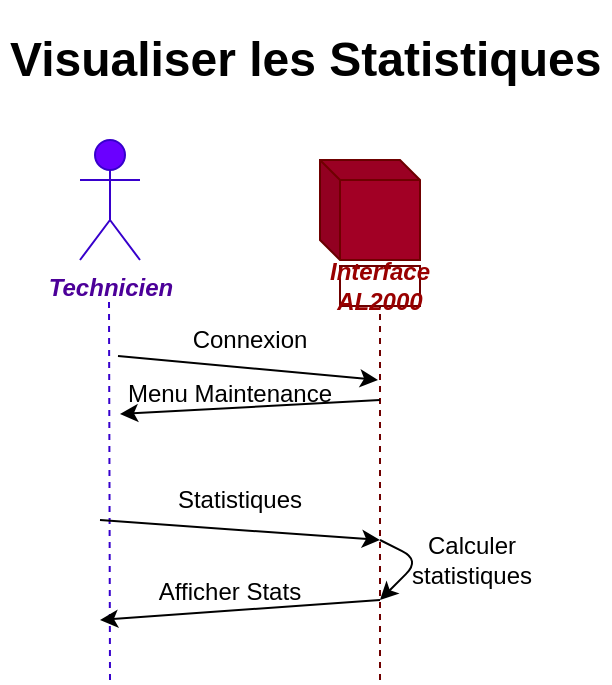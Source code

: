 <mxfile version="13.6.5">
    <diagram id="NtfAOVAI6RPcgSOTmCHF" name="Page-1">
        <mxGraphModel dx="640" dy="612" grid="1" gridSize="10" guides="1" tooltips="1" connect="1" arrows="1" fold="1" page="1" pageScale="1" pageWidth="827" pageHeight="1169" math="0" shadow="0">
            <root>
                <mxCell id="0"/>
                <mxCell id="1" parent="0"/>
                <mxCell id="3" value="&lt;h1&gt;Visualiser les Statistiques&lt;/h1&gt;" style="text;html=1;strokeColor=none;fillColor=none;spacing=5;spacingTop=-20;whiteSpace=wrap;overflow=hidden;rounded=0;" vertex="1" parent="1">
                    <mxGeometry x="30" y="20" width="305" height="50" as="geometry"/>
                </mxCell>
                <mxCell id="4" value="Technicien" style="shape=umlActor;verticalLabelPosition=bottom;verticalAlign=top;html=1;outlineConnect=0;fontStyle=3;fillColor=#6a00ff;strokeColor=#3700CC;fontColor=#4C0099;" vertex="1" parent="1">
                    <mxGeometry x="70" y="80" width="30" height="60" as="geometry"/>
                </mxCell>
                <mxCell id="5" value="" style="shape=cube;whiteSpace=wrap;html=1;boundedLbl=1;backgroundOutline=1;darkOpacity=0.05;darkOpacity2=0.1;size=10;fontStyle=3;fillColor=#a20025;strokeColor=#6F0000;fontColor=#ffffff;" vertex="1" parent="1">
                    <mxGeometry x="190" y="90" width="50" height="50" as="geometry"/>
                </mxCell>
                <mxCell id="6" value="Interface&lt;br&gt;AL2000" style="text;html=1;strokeColor=#6F0000;align=center;verticalAlign=middle;whiteSpace=wrap;rounded=0;fontStyle=3;fontColor=#990000;" vertex="1" parent="1">
                    <mxGeometry x="200" y="143" width="40" height="20" as="geometry"/>
                </mxCell>
                <mxCell id="7" value="" style="endArrow=none;dashed=1;html=1;fillColor=#6a00ff;strokeColor=#3700CC;" edge="1" parent="1">
                    <mxGeometry width="50" height="50" relative="1" as="geometry">
                        <mxPoint x="85" y="350" as="sourcePoint"/>
                        <mxPoint x="84.5" y="160" as="targetPoint"/>
                    </mxGeometry>
                </mxCell>
                <mxCell id="8" value="" style="endArrow=none;dashed=1;html=1;entryX=0.5;entryY=1;entryDx=0;entryDy=0;fillColor=#a20025;strokeColor=#6F0000;" edge="1" parent="1" target="6">
                    <mxGeometry width="50" height="50" relative="1" as="geometry">
                        <mxPoint x="220" y="350" as="sourcePoint"/>
                        <mxPoint x="219.5" y="170" as="targetPoint"/>
                    </mxGeometry>
                </mxCell>
                <mxCell id="9" value="" style="endArrow=classic;html=1;" edge="1" parent="1">
                    <mxGeometry width="50" height="50" relative="1" as="geometry">
                        <mxPoint x="89" y="188" as="sourcePoint"/>
                        <mxPoint x="219" y="200" as="targetPoint"/>
                    </mxGeometry>
                </mxCell>
                <mxCell id="13" value="Connexion" style="text;html=1;strokeColor=none;fillColor=none;align=center;verticalAlign=middle;whiteSpace=wrap;rounded=0;" vertex="1" parent="1">
                    <mxGeometry x="120" y="170" width="70" height="20" as="geometry"/>
                </mxCell>
                <mxCell id="20" value="" style="endArrow=classic;html=1;fontColor=#CC6600;entryX=0;entryY=1;entryDx=0;entryDy=0;" edge="1" parent="1" target="21">
                    <mxGeometry width="50" height="50" relative="1" as="geometry">
                        <mxPoint x="220" y="210" as="sourcePoint"/>
                        <mxPoint x="80" y="240" as="targetPoint"/>
                    </mxGeometry>
                </mxCell>
                <mxCell id="21" value="Menu Maintenance" style="text;html=1;strokeColor=none;fillColor=none;align=center;verticalAlign=middle;whiteSpace=wrap;rounded=0;" vertex="1" parent="1">
                    <mxGeometry x="90" y="197" width="110" height="20" as="geometry"/>
                </mxCell>
                <mxCell id="46" value="" style="endArrow=classic;html=1;fontColor=#4C0099;" edge="1" parent="1">
                    <mxGeometry width="50" height="50" relative="1" as="geometry">
                        <mxPoint x="80" y="270" as="sourcePoint"/>
                        <mxPoint x="220" y="280" as="targetPoint"/>
                    </mxGeometry>
                </mxCell>
                <mxCell id="47" value="Statistiques" style="text;html=1;strokeColor=none;fillColor=none;align=center;verticalAlign=middle;whiteSpace=wrap;rounded=0;" vertex="1" parent="1">
                    <mxGeometry x="95" y="250" width="110" height="20" as="geometry"/>
                </mxCell>
                <mxCell id="48" value="" style="endArrow=classic;html=1;fontColor=#4C0099;" edge="1" parent="1">
                    <mxGeometry width="50" height="50" relative="1" as="geometry">
                        <mxPoint x="220" y="310" as="sourcePoint"/>
                        <mxPoint x="80" y="320" as="targetPoint"/>
                    </mxGeometry>
                </mxCell>
                <mxCell id="49" value="Afficher Stats" style="text;html=1;strokeColor=none;fillColor=none;align=center;verticalAlign=middle;whiteSpace=wrap;rounded=0;" vertex="1" parent="1">
                    <mxGeometry x="90" y="296" width="110" height="20" as="geometry"/>
                </mxCell>
                <mxCell id="50" value="" style="endArrow=classic;html=1;fontColor=#4C0099;" edge="1" parent="1">
                    <mxGeometry width="50" height="50" relative="1" as="geometry">
                        <mxPoint x="220" y="280" as="sourcePoint"/>
                        <mxPoint x="220" y="310" as="targetPoint"/>
                        <Array as="points">
                            <mxPoint x="240" y="290"/>
                        </Array>
                    </mxGeometry>
                </mxCell>
                <mxCell id="51" value="Calculer&lt;br&gt;statistiques" style="text;html=1;strokeColor=none;fillColor=none;align=center;verticalAlign=middle;whiteSpace=wrap;rounded=0;" vertex="1" parent="1">
                    <mxGeometry x="211" y="280" width="110" height="20" as="geometry"/>
                </mxCell>
            </root>
        </mxGraphModel>
    </diagram>
</mxfile>